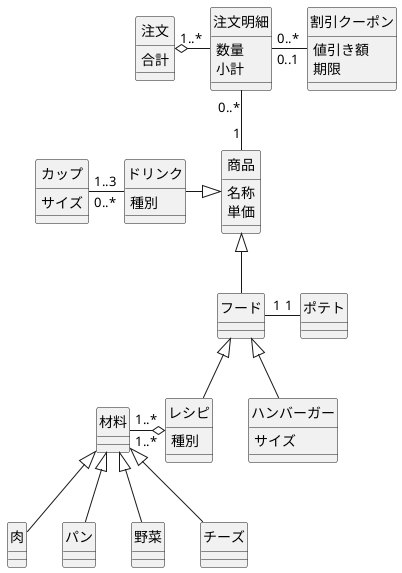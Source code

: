 @startuml 演習7-4-1_CL_ハンバーガーショップ.pu
hide circle
class "注文" as a{
    合計
}

class "注文明細" as b{
    数量
    小計
}

class "割引クーポン" as c{
    値引き額
    期限
}

class "商品" as d{
    名称
    単価
}

class "カップ" as e{
    サイズ
}

class "ドリンク" as f{
    種別
}

class "フード" as g{

}

class "ポテト" as h{

}

class "材料" as i{
    
}

class "レシピ" as j{
    種別
}

class "ハンバーガー" as k{
    サイズ
}

class 肉{}

class パン{}

class 野菜{}

class チーズ{}
a "1..*" o-ri- b
b "0..*" -ri- "0..1" c 
b "0..*" -down- "1" d
e "1..3" -ri- "0..*" f
f -ri-|> d
g -up-|> d
g "1" -ri- "1" h
j -up-|> g
j "1..*" o-le- "1..*" i
k -up-|> g
i <|-- パン
i <|-- 肉
i <|-- 野菜
i <|-- チーズ
@enduml